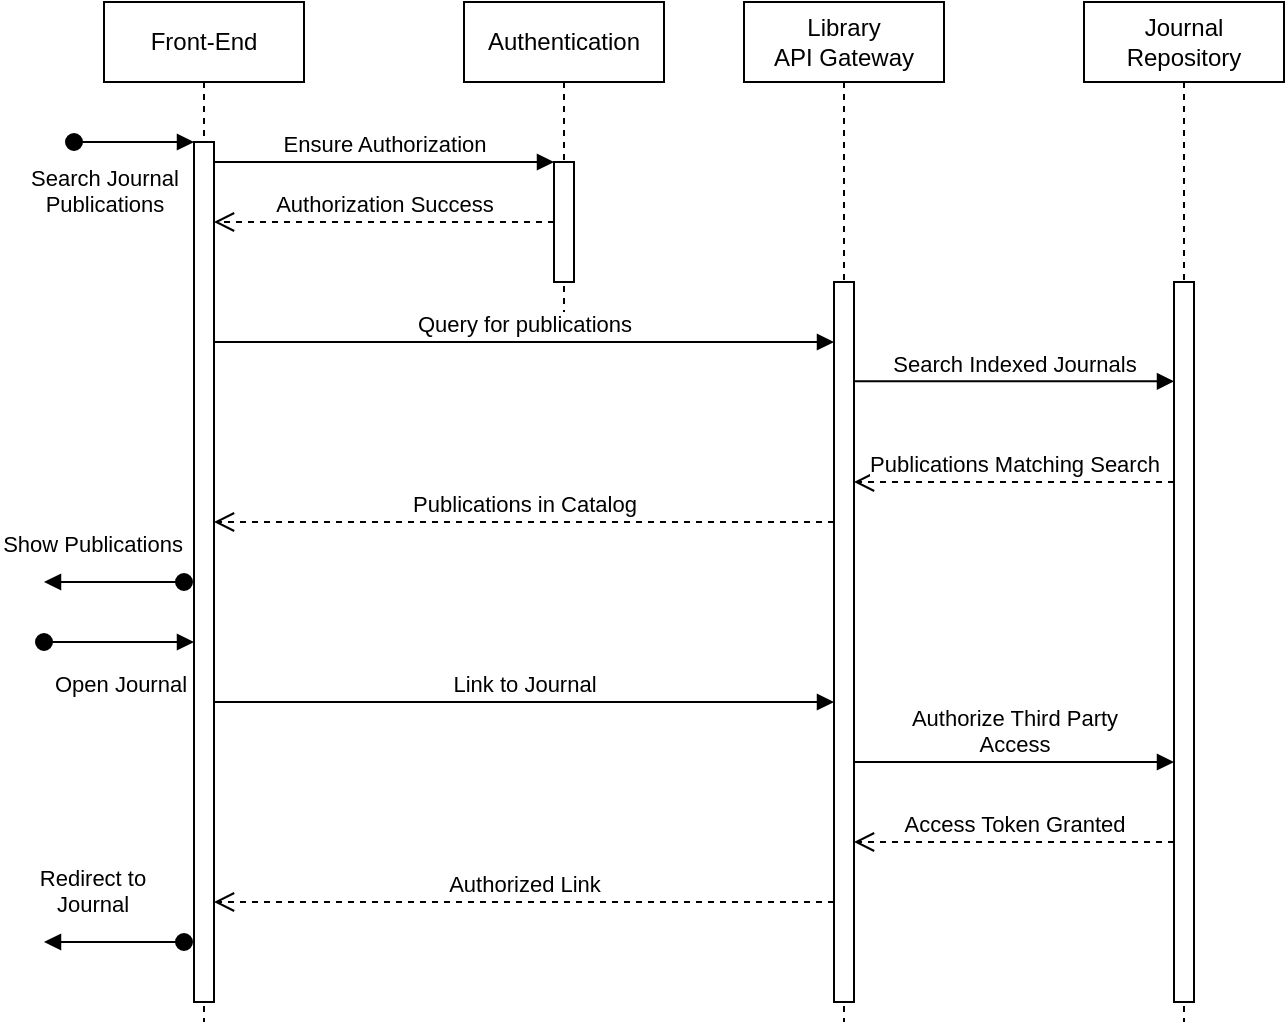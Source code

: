 <mxfile version="21.0.10"><diagram name="Page-1" id="2YBvvXClWsGukQMizWep"><mxGraphModel dx="1839" dy="550" grid="1" gridSize="10" guides="1" tooltips="1" connect="1" arrows="1" fold="1" page="1" pageScale="1" pageWidth="850" pageHeight="1100" math="0" shadow="0"><root><mxCell id="0"/><mxCell id="1" parent="0"/><mxCell id="aM9ryv3xv72pqoxQDRHE-1" value="Front-End" style="shape=umlLifeline;perimeter=lifelinePerimeter;whiteSpace=wrap;html=1;container=0;dropTarget=0;collapsible=0;recursiveResize=0;outlineConnect=0;portConstraint=eastwest;newEdgeStyle={&quot;edgeStyle&quot;:&quot;elbowEdgeStyle&quot;,&quot;elbow&quot;:&quot;vertical&quot;,&quot;curved&quot;:0,&quot;rounded&quot;:0};" parent="1" vertex="1"><mxGeometry x="40" y="40" width="100" height="510" as="geometry"/></mxCell><mxCell id="aM9ryv3xv72pqoxQDRHE-2" value="" style="html=1;points=[];perimeter=orthogonalPerimeter;outlineConnect=0;targetShapes=umlLifeline;portConstraint=eastwest;newEdgeStyle={&quot;edgeStyle&quot;:&quot;elbowEdgeStyle&quot;,&quot;elbow&quot;:&quot;vertical&quot;,&quot;curved&quot;:0,&quot;rounded&quot;:0};" parent="aM9ryv3xv72pqoxQDRHE-1" vertex="1"><mxGeometry x="45" y="70" width="10" height="430" as="geometry"/></mxCell><mxCell id="aM9ryv3xv72pqoxQDRHE-3" value="&lt;div&gt;Search Journal&lt;/div&gt;&lt;div&gt;Publications&lt;br&gt;&lt;/div&gt;" style="html=1;verticalAlign=bottom;startArrow=oval;endArrow=block;startSize=8;edgeStyle=elbowEdgeStyle;elbow=vertical;curved=0;rounded=0;" parent="aM9ryv3xv72pqoxQDRHE-1" target="aM9ryv3xv72pqoxQDRHE-2" edge="1"><mxGeometry x="-0.5" y="-40" relative="1" as="geometry"><mxPoint x="-15" y="70" as="sourcePoint"/><mxPoint as="offset"/></mxGeometry></mxCell><mxCell id="aM9ryv3xv72pqoxQDRHE-5" value="Authentication" style="shape=umlLifeline;perimeter=lifelinePerimeter;whiteSpace=wrap;html=1;container=0;dropTarget=0;collapsible=0;recursiveResize=0;outlineConnect=0;portConstraint=eastwest;newEdgeStyle={&quot;edgeStyle&quot;:&quot;elbowEdgeStyle&quot;,&quot;elbow&quot;:&quot;vertical&quot;,&quot;curved&quot;:0,&quot;rounded&quot;:0};" parent="1" vertex="1"><mxGeometry x="220" y="40" width="100" height="160" as="geometry"/></mxCell><mxCell id="aM9ryv3xv72pqoxQDRHE-6" value="" style="html=1;points=[];perimeter=orthogonalPerimeter;outlineConnect=0;targetShapes=umlLifeline;portConstraint=eastwest;newEdgeStyle={&quot;edgeStyle&quot;:&quot;elbowEdgeStyle&quot;,&quot;elbow&quot;:&quot;vertical&quot;,&quot;curved&quot;:0,&quot;rounded&quot;:0};" parent="aM9ryv3xv72pqoxQDRHE-5" vertex="1"><mxGeometry x="45" y="80" width="10" height="60" as="geometry"/></mxCell><mxCell id="aM9ryv3xv72pqoxQDRHE-7" value="Ensure Authorization" style="html=1;verticalAlign=bottom;endArrow=block;edgeStyle=elbowEdgeStyle;elbow=vertical;curved=0;rounded=0;" parent="1" source="aM9ryv3xv72pqoxQDRHE-2" target="aM9ryv3xv72pqoxQDRHE-6" edge="1"><mxGeometry relative="1" as="geometry"><mxPoint x="195" y="130" as="sourcePoint"/><Array as="points"><mxPoint x="180" y="120"/></Array></mxGeometry></mxCell><mxCell id="aM9ryv3xv72pqoxQDRHE-8" value="Authorization Success" style="html=1;verticalAlign=bottom;endArrow=open;dashed=1;endSize=8;edgeStyle=elbowEdgeStyle;elbow=vertical;curved=0;rounded=0;" parent="1" source="aM9ryv3xv72pqoxQDRHE-6" target="aM9ryv3xv72pqoxQDRHE-2" edge="1"><mxGeometry relative="1" as="geometry"><mxPoint x="195" y="205" as="targetPoint"/><Array as="points"><mxPoint x="190" y="150"/><mxPoint x="160" y="170"/><mxPoint x="190" y="280"/></Array></mxGeometry></mxCell><mxCell id="gLBqZt9fWjKXH9YBlMwT-1" value="&lt;div&gt;Library&lt;br&gt;&lt;/div&gt;&lt;div&gt;API Gateway&lt;br&gt;&lt;/div&gt;" style="shape=umlLifeline;perimeter=lifelinePerimeter;whiteSpace=wrap;html=1;container=0;dropTarget=0;collapsible=0;recursiveResize=0;outlineConnect=0;portConstraint=eastwest;newEdgeStyle={&quot;edgeStyle&quot;:&quot;elbowEdgeStyle&quot;,&quot;elbow&quot;:&quot;vertical&quot;,&quot;curved&quot;:0,&quot;rounded&quot;:0};" parent="1" vertex="1"><mxGeometry x="360" y="40" width="100" height="510" as="geometry"/></mxCell><mxCell id="gLBqZt9fWjKXH9YBlMwT-2" value="" style="html=1;points=[];perimeter=orthogonalPerimeter;outlineConnect=0;targetShapes=umlLifeline;portConstraint=eastwest;newEdgeStyle={&quot;edgeStyle&quot;:&quot;elbowEdgeStyle&quot;,&quot;elbow&quot;:&quot;vertical&quot;,&quot;curved&quot;:0,&quot;rounded&quot;:0};" parent="gLBqZt9fWjKXH9YBlMwT-1" vertex="1"><mxGeometry x="45" y="140" width="10" height="360" as="geometry"/></mxCell><mxCell id="gLBqZt9fWjKXH9YBlMwT-3" value="Query for publications" style="html=1;verticalAlign=bottom;endArrow=block;edgeStyle=elbowEdgeStyle;elbow=vertical;curved=0;rounded=0;" parent="1" source="aM9ryv3xv72pqoxQDRHE-2" target="gLBqZt9fWjKXH9YBlMwT-2" edge="1"><mxGeometry relative="1" as="geometry"><mxPoint x="100" y="210" as="sourcePoint"/><Array as="points"><mxPoint x="185" y="210"/></Array><mxPoint x="270" y="210" as="targetPoint"/></mxGeometry></mxCell><mxCell id="gLBqZt9fWjKXH9YBlMwT-5" value="Publications in Catalog" style="html=1;verticalAlign=bottom;endArrow=open;dashed=1;endSize=8;edgeStyle=elbowEdgeStyle;elbow=vertical;curved=0;rounded=0;" parent="1" source="gLBqZt9fWjKXH9YBlMwT-2" target="aM9ryv3xv72pqoxQDRHE-2" edge="1"><mxGeometry relative="1" as="geometry"><mxPoint x="100" y="250" as="targetPoint"/><Array as="points"><mxPoint x="330" y="300"/><mxPoint x="400" y="390"/><mxPoint x="320" y="370"/><mxPoint x="375" y="250"/><mxPoint x="345" y="270"/><mxPoint x="375" y="380"/></Array><mxPoint x="450" y="250" as="sourcePoint"/></mxGeometry></mxCell><mxCell id="gLBqZt9fWjKXH9YBlMwT-6" value="Show Publications" style="html=1;verticalAlign=bottom;startArrow=oval;endArrow=block;startSize=8;edgeStyle=elbowEdgeStyle;elbow=vertical;curved=0;rounded=0;" parent="1" edge="1"><mxGeometry x="0.33" y="-10" relative="1" as="geometry"><mxPoint x="80" y="330" as="sourcePoint"/><mxPoint x="10" y="330" as="targetPoint"/><mxPoint as="offset"/><Array as="points"><mxPoint x="70" y="330"/></Array></mxGeometry></mxCell><mxCell id="gLBqZt9fWjKXH9YBlMwT-7" value="&lt;div&gt;Journal&lt;/div&gt;&lt;div&gt;Repository&lt;br&gt;&lt;/div&gt;" style="shape=umlLifeline;perimeter=lifelinePerimeter;whiteSpace=wrap;html=1;container=0;dropTarget=0;collapsible=0;recursiveResize=0;outlineConnect=0;portConstraint=eastwest;newEdgeStyle={&quot;edgeStyle&quot;:&quot;elbowEdgeStyle&quot;,&quot;elbow&quot;:&quot;vertical&quot;,&quot;curved&quot;:0,&quot;rounded&quot;:0};" parent="1" vertex="1"><mxGeometry x="530" y="40" width="100" height="510" as="geometry"/></mxCell><mxCell id="gLBqZt9fWjKXH9YBlMwT-8" value="" style="html=1;points=[];perimeter=orthogonalPerimeter;outlineConnect=0;targetShapes=umlLifeline;portConstraint=eastwest;newEdgeStyle={&quot;edgeStyle&quot;:&quot;elbowEdgeStyle&quot;,&quot;elbow&quot;:&quot;vertical&quot;,&quot;curved&quot;:0,&quot;rounded&quot;:0};" parent="gLBqZt9fWjKXH9YBlMwT-7" vertex="1"><mxGeometry x="45" y="140" width="10" height="360" as="geometry"/></mxCell><mxCell id="gLBqZt9fWjKXH9YBlMwT-9" value="Search Indexed Journals" style="html=1;verticalAlign=bottom;endArrow=block;edgeStyle=elbowEdgeStyle;elbow=vertical;curved=0;rounded=0;" parent="1" source="gLBqZt9fWjKXH9YBlMwT-2" target="gLBqZt9fWjKXH9YBlMwT-8" edge="1"><mxGeometry relative="1" as="geometry"><mxPoint x="460" y="229.66" as="sourcePoint"/><Array as="points"><mxPoint x="545" y="229.66"/></Array><mxPoint x="630" y="229.66" as="targetPoint"/></mxGeometry></mxCell><mxCell id="gLBqZt9fWjKXH9YBlMwT-10" value="Publications Matching Search" style="html=1;verticalAlign=bottom;endArrow=open;dashed=1;endSize=8;edgeStyle=elbowEdgeStyle;elbow=vertical;curved=0;rounded=0;" parent="1" source="gLBqZt9fWjKXH9YBlMwT-8" target="gLBqZt9fWjKXH9YBlMwT-2" edge="1"><mxGeometry relative="1" as="geometry"><mxPoint x="490" y="310" as="targetPoint"/><Array as="points"><mxPoint x="550" y="280"/><mxPoint x="585" y="310"/><mxPoint x="555" y="330"/><mxPoint x="585" y="440"/></Array><mxPoint x="660" y="310" as="sourcePoint"/></mxGeometry></mxCell><mxCell id="g8CDSVpVBfzrjWr7vrEJ-1" value="Open Journal" style="html=1;verticalAlign=bottom;startArrow=oval;endArrow=block;startSize=8;edgeStyle=elbowEdgeStyle;elbow=vertical;curved=0;rounded=0;" edge="1" parent="1" target="aM9ryv3xv72pqoxQDRHE-2"><mxGeometry x="0.011" y="-30" relative="1" as="geometry"><mxPoint x="10" y="360" as="sourcePoint"/><mxPoint as="offset"/><mxPoint x="95" y="120" as="targetPoint"/></mxGeometry></mxCell><mxCell id="g8CDSVpVBfzrjWr7vrEJ-2" value="Link to Journal" style="html=1;verticalAlign=bottom;endArrow=block;edgeStyle=elbowEdgeStyle;elbow=vertical;curved=0;rounded=0;" edge="1" parent="1" source="aM9ryv3xv72pqoxQDRHE-2" target="gLBqZt9fWjKXH9YBlMwT-2"><mxGeometry relative="1" as="geometry"><mxPoint x="90" y="390" as="sourcePoint"/><Array as="points"><mxPoint x="180" y="390"/></Array><mxPoint x="400" y="390" as="targetPoint"/></mxGeometry></mxCell><mxCell id="g8CDSVpVBfzrjWr7vrEJ-3" value="&lt;div&gt;Authorize Third Party&lt;/div&gt;&lt;div&gt;Access&lt;br&gt;&lt;/div&gt;" style="html=1;verticalAlign=bottom;endArrow=block;edgeStyle=elbowEdgeStyle;elbow=vertical;curved=0;rounded=0;" edge="1" parent="1" source="gLBqZt9fWjKXH9YBlMwT-2" target="gLBqZt9fWjKXH9YBlMwT-8"><mxGeometry relative="1" as="geometry"><mxPoint x="410" y="420.34" as="sourcePoint"/><Array as="points"><mxPoint x="540" y="420"/></Array><mxPoint x="570" y="420.34" as="targetPoint"/></mxGeometry></mxCell><mxCell id="g8CDSVpVBfzrjWr7vrEJ-4" value="Access Token Granted" style="html=1;verticalAlign=bottom;endArrow=open;dashed=1;endSize=8;edgeStyle=elbowEdgeStyle;elbow=vertical;curved=0;rounded=0;" edge="1" parent="1" source="gLBqZt9fWjKXH9YBlMwT-8" target="gLBqZt9fWjKXH9YBlMwT-2"><mxGeometry relative="1" as="geometry"><mxPoint x="410" y="460" as="targetPoint"/><Array as="points"><mxPoint x="545" y="460"/><mxPoint x="580" y="490"/><mxPoint x="550" y="510"/><mxPoint x="580" y="620"/></Array><mxPoint x="570" y="460" as="sourcePoint"/></mxGeometry></mxCell><mxCell id="g8CDSVpVBfzrjWr7vrEJ-5" value="Authorized Link" style="html=1;verticalAlign=bottom;endArrow=open;dashed=1;endSize=8;edgeStyle=elbowEdgeStyle;elbow=vertical;curved=0;rounded=0;" edge="1" parent="1" source="gLBqZt9fWjKXH9YBlMwT-2" target="aM9ryv3xv72pqoxQDRHE-2"><mxGeometry relative="1" as="geometry"><mxPoint x="90" y="490" as="targetPoint"/><Array as="points"><mxPoint x="325" y="490"/><mxPoint x="395" y="580"/><mxPoint x="315" y="560"/><mxPoint x="370" y="440"/><mxPoint x="340" y="460"/><mxPoint x="370" y="570"/></Array><mxPoint x="400" y="490" as="sourcePoint"/></mxGeometry></mxCell><mxCell id="g8CDSVpVBfzrjWr7vrEJ-6" value="&lt;div&gt;Redirect to&lt;/div&gt;&lt;div&gt;Journal&lt;br&gt;&lt;/div&gt;" style="html=1;verticalAlign=bottom;startArrow=oval;endArrow=block;startSize=8;edgeStyle=elbowEdgeStyle;elbow=vertical;curved=0;rounded=0;" edge="1" parent="1"><mxGeometry x="0.33" y="-10" relative="1" as="geometry"><mxPoint x="80" y="510" as="sourcePoint"/><mxPoint x="10" y="510" as="targetPoint"/><mxPoint as="offset"/><Array as="points"><mxPoint x="70" y="510"/></Array></mxGeometry></mxCell></root></mxGraphModel></diagram></mxfile>